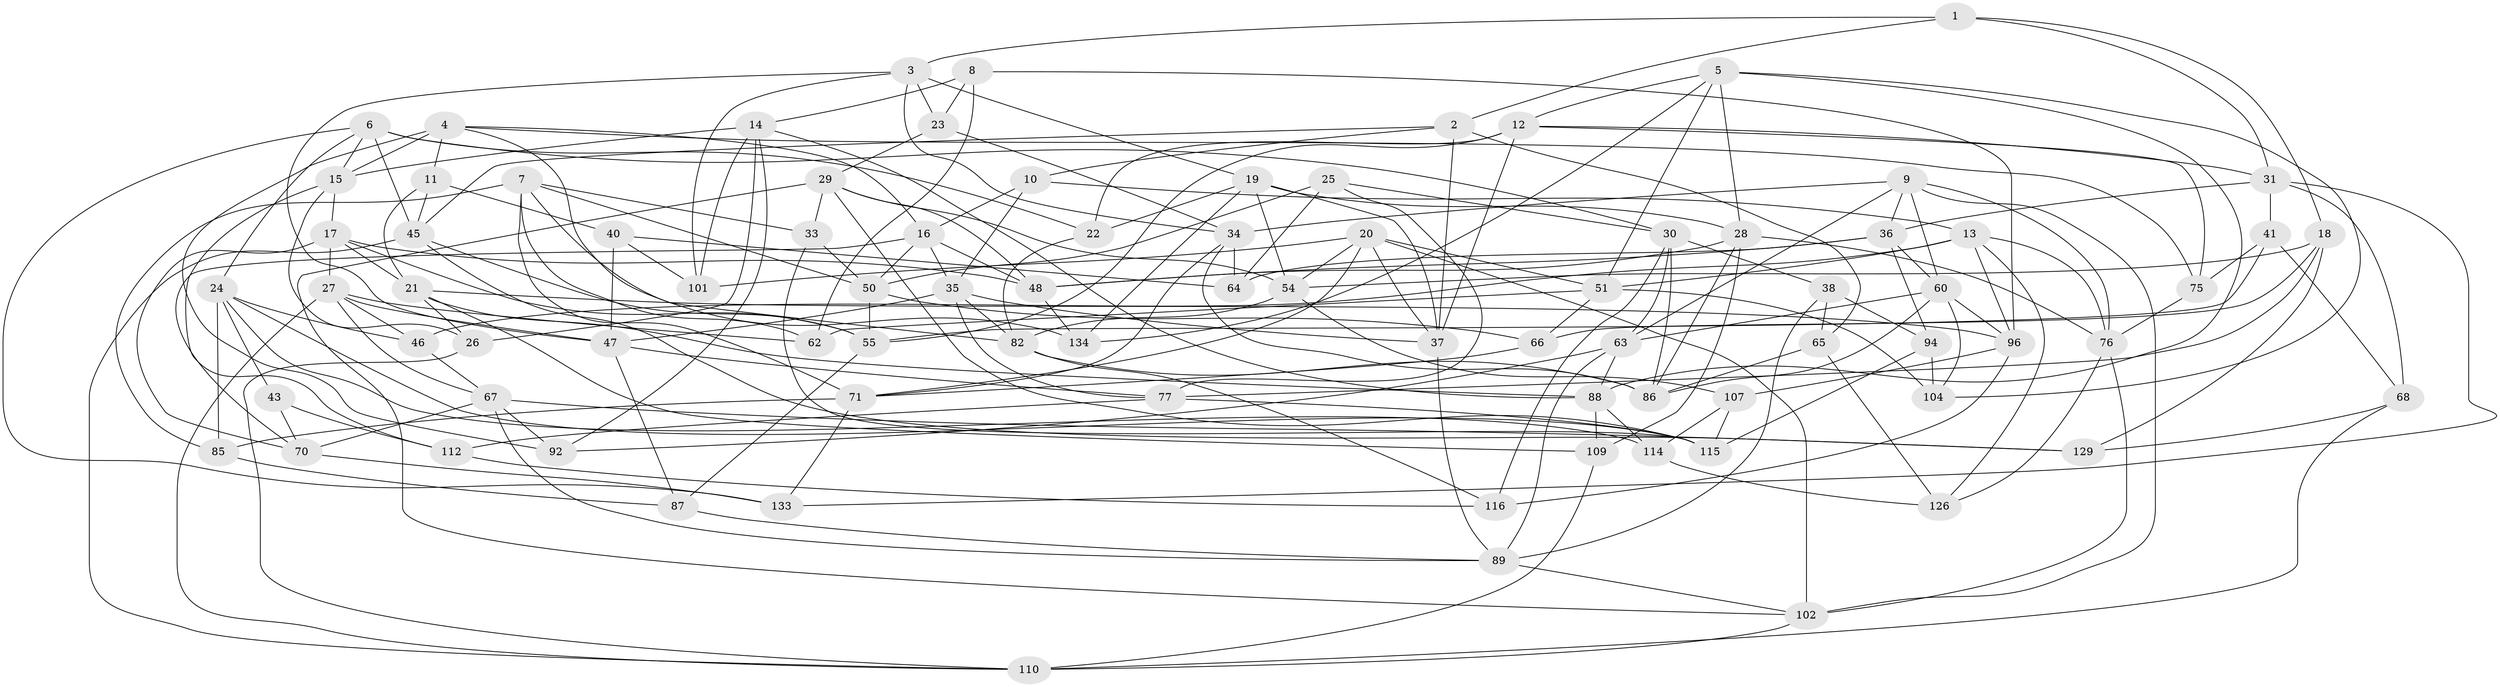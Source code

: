 // original degree distribution, {4: 1.0}
// Generated by graph-tools (version 1.1) at 2025/11/02/27/25 16:11:50]
// undirected, 84 vertices, 215 edges
graph export_dot {
graph [start="1"]
  node [color=gray90,style=filled];
  1 [super="+130"];
  2 [super="+117"];
  3 [super="+78"];
  4 [super="+56"];
  5 [super="+123"];
  6 [super="+132"];
  7 [super="+80"];
  8;
  9 [super="+98"];
  10;
  11;
  12 [super="+118"];
  13 [super="+121"];
  14 [super="+105"];
  15 [super="+58"];
  16 [super="+91"];
  17 [super="+44"];
  18 [super="+108"];
  19 [super="+32"];
  20 [super="+61"];
  21 [super="+39"];
  22;
  23;
  24 [super="+42"];
  25;
  26;
  27 [super="+128"];
  28 [super="+106"];
  29 [super="+73"];
  30 [super="+49"];
  31 [super="+52"];
  33;
  34 [super="+100"];
  35 [super="+90"];
  36 [super="+59"];
  37 [super="+53"];
  38;
  40;
  41;
  43;
  45 [super="+72"];
  46;
  47 [super="+125"];
  48 [super="+111"];
  50 [super="+84"];
  51 [super="+69"];
  54 [super="+57"];
  55 [super="+81"];
  60 [super="+99"];
  62;
  63 [super="+97"];
  64;
  65;
  66;
  67 [super="+119"];
  68;
  70 [super="+113"];
  71 [super="+74"];
  75;
  76 [super="+79"];
  77 [super="+83"];
  82 [super="+95"];
  85;
  86 [super="+124"];
  87;
  88 [super="+103"];
  89 [super="+93"];
  92;
  94;
  96 [super="+127"];
  101;
  102 [super="+120"];
  104;
  107;
  109;
  110 [super="+131"];
  112;
  114;
  115 [super="+122"];
  116;
  126;
  129;
  133;
  134;
  1 -- 2 [weight=2];
  1 -- 31;
  1 -- 18 [weight=2];
  1 -- 3;
  2 -- 10;
  2 -- 65;
  2 -- 45;
  2 -- 37;
  3 -- 23;
  3 -- 101;
  3 -- 47;
  3 -- 19;
  3 -- 34;
  4 -- 75;
  4 -- 15;
  4 -- 16;
  4 -- 11;
  4 -- 92;
  4 -- 82;
  5 -- 88;
  5 -- 51;
  5 -- 12;
  5 -- 104;
  5 -- 134;
  5 -- 28;
  6 -- 133;
  6 -- 15;
  6 -- 24;
  6 -- 22;
  6 -- 30;
  6 -- 45;
  7 -- 50;
  7 -- 134;
  7 -- 62;
  7 -- 33;
  7 -- 85;
  7 -- 71;
  8 -- 14;
  8 -- 23;
  8 -- 62;
  8 -- 96;
  9 -- 34;
  9 -- 102;
  9 -- 60;
  9 -- 36;
  9 -- 63;
  9 -- 76;
  10 -- 13;
  10 -- 35;
  10 -- 16;
  11 -- 40;
  11 -- 21;
  11 -- 45;
  12 -- 37;
  12 -- 55;
  12 -- 75;
  12 -- 22;
  12 -- 31;
  13 -- 126;
  13 -- 46;
  13 -- 96;
  13 -- 51;
  13 -- 76;
  14 -- 15;
  14 -- 101;
  14 -- 88;
  14 -- 26;
  14 -- 92;
  15 -- 112;
  15 -- 17;
  15 -- 26;
  16 -- 48;
  16 -- 35;
  16 -- 50;
  16 -- 70;
  17 -- 21;
  17 -- 48;
  17 -- 27;
  17 -- 70;
  17 -- 55;
  18 -- 77;
  18 -- 66;
  18 -- 129;
  18 -- 54;
  19 -- 134;
  19 -- 54;
  19 -- 37;
  19 -- 22;
  19 -- 28;
  20 -- 101;
  20 -- 71;
  20 -- 51;
  20 -- 102;
  20 -- 54;
  20 -- 37;
  21 -- 26;
  21 -- 88;
  21 -- 109;
  21 -- 96;
  22 -- 82;
  23 -- 34;
  23 -- 29;
  24 -- 114;
  24 -- 85;
  24 -- 43;
  24 -- 115;
  24 -- 46;
  25 -- 30;
  25 -- 64;
  25 -- 50;
  25 -- 77;
  26 -- 110;
  27 -- 67;
  27 -- 62;
  27 -- 46;
  27 -- 110;
  27 -- 47;
  28 -- 76;
  28 -- 86;
  28 -- 109;
  28 -- 48;
  29 -- 33;
  29 -- 102;
  29 -- 115;
  29 -- 54;
  29 -- 48;
  30 -- 116;
  30 -- 38;
  30 -- 86;
  30 -- 63;
  31 -- 68;
  31 -- 41;
  31 -- 133;
  31 -- 36;
  33 -- 115;
  33 -- 50;
  34 -- 64;
  34 -- 86;
  34 -- 71;
  35 -- 37;
  35 -- 77;
  35 -- 47;
  35 -- 82;
  36 -- 64;
  36 -- 94;
  36 -- 60;
  36 -- 48;
  37 -- 89;
  38 -- 65;
  38 -- 94;
  38 -- 89;
  40 -- 101;
  40 -- 64;
  40 -- 47;
  41 -- 75;
  41 -- 68;
  41 -- 55;
  43 -- 70 [weight=2];
  43 -- 112;
  45 -- 129;
  45 -- 55;
  45 -- 110;
  46 -- 67;
  47 -- 87;
  47 -- 77;
  48 -- 134;
  50 -- 66;
  50 -- 55;
  51 -- 104;
  51 -- 66;
  51 -- 62;
  54 -- 82;
  54 -- 107;
  55 -- 87;
  60 -- 63;
  60 -- 104;
  60 -- 86;
  60 -- 96;
  63 -- 92;
  63 -- 89;
  63 -- 88;
  65 -- 126;
  65 -- 86;
  66 -- 71;
  67 -- 129;
  67 -- 92;
  67 -- 70;
  67 -- 89;
  68 -- 110;
  68 -- 129;
  70 -- 133;
  71 -- 85;
  71 -- 133;
  75 -- 76;
  76 -- 102;
  76 -- 126;
  77 -- 112;
  77 -- 115;
  82 -- 86;
  82 -- 116;
  85 -- 87;
  87 -- 89;
  88 -- 114;
  88 -- 109;
  89 -- 102;
  94 -- 104;
  94 -- 115;
  96 -- 116;
  96 -- 107;
  102 -- 110;
  107 -- 114;
  107 -- 115;
  109 -- 110;
  112 -- 116;
  114 -- 126;
}

